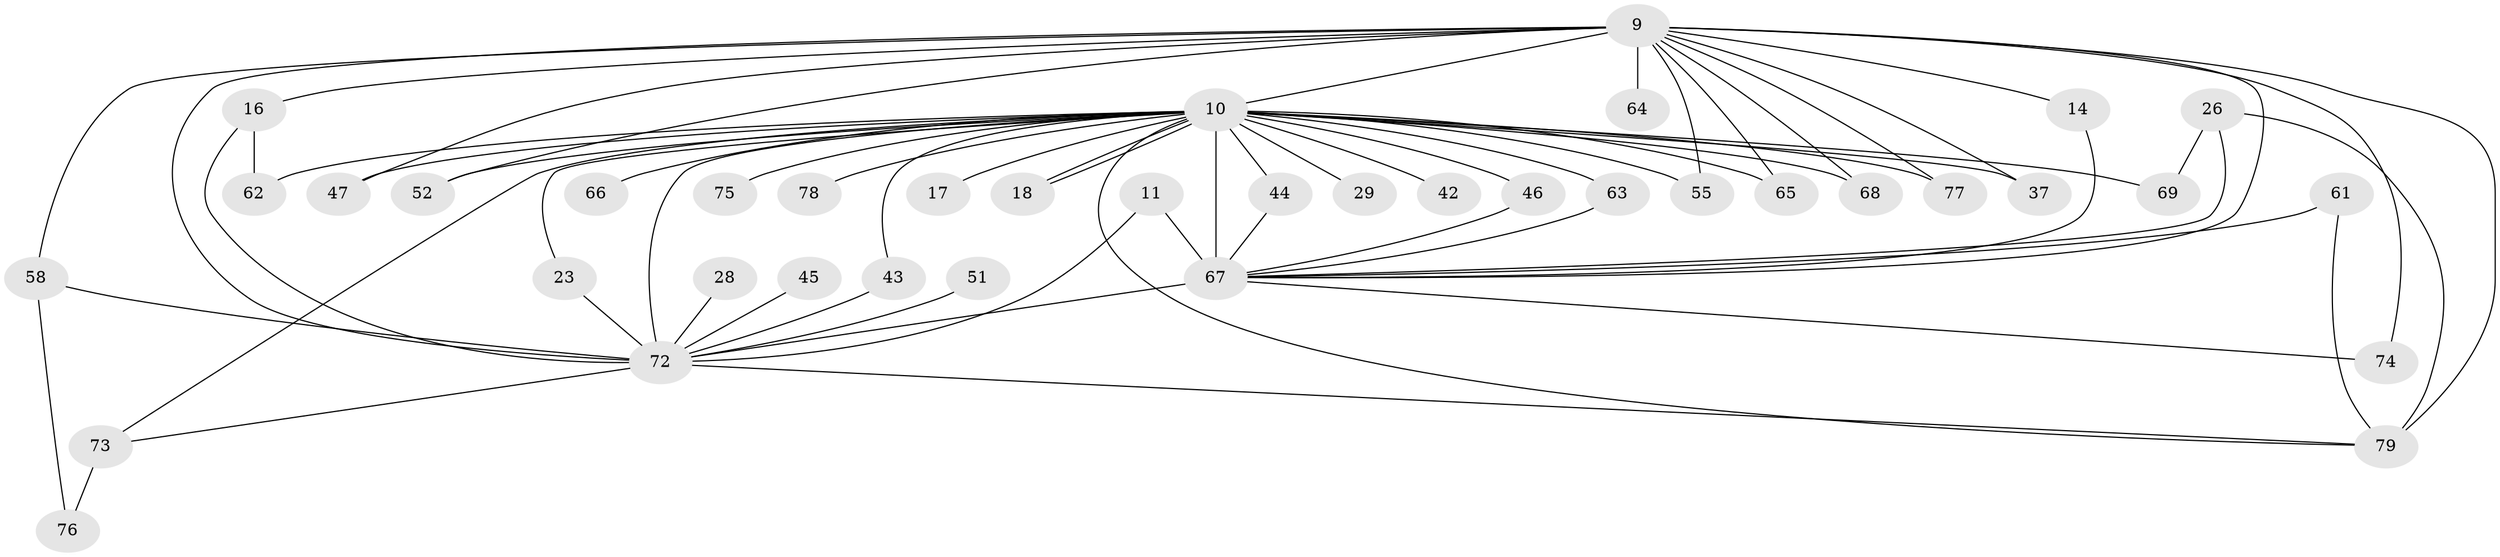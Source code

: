 // original degree distribution, {23: 0.012658227848101266, 18: 0.02531645569620253, 26: 0.012658227848101266, 16: 0.02531645569620253, 13: 0.012658227848101266, 19: 0.012658227848101266, 20: 0.012658227848101266, 24: 0.012658227848101266, 2: 0.5822784810126582, 5: 0.02531645569620253, 4: 0.10126582278481013, 3: 0.16455696202531644}
// Generated by graph-tools (version 1.1) at 2025/46/03/09/25 04:46:03]
// undirected, 39 vertices, 67 edges
graph export_dot {
graph [start="1"]
  node [color=gray90,style=filled];
  9 [super="+1"];
  10 [super="+3+7"];
  11;
  14;
  16;
  17;
  18;
  23;
  26;
  28;
  29;
  37;
  42;
  43;
  44;
  45;
  46;
  47;
  51;
  52 [super="+38"];
  55 [super="+41"];
  58 [super="+36"];
  61;
  62 [super="+48"];
  63;
  64;
  65;
  66 [super="+60"];
  67 [super="+6+15"];
  68 [super="+39"];
  69 [super="+34+57"];
  72 [super="+59+54"];
  73 [super="+25+50"];
  74;
  75;
  76;
  77;
  78;
  79 [super="+49+71+70"];
  9 -- 10 [weight=8];
  9 -- 47;
  9 -- 52;
  9 -- 64 [weight=2];
  9 -- 74;
  9 -- 65;
  9 -- 77;
  9 -- 14;
  9 -- 16;
  9 -- 37;
  9 -- 58 [weight=2];
  9 -- 79 [weight=5];
  9 -- 68 [weight=3];
  9 -- 55 [weight=3];
  9 -- 67 [weight=4];
  9 -- 72 [weight=6];
  10 -- 18;
  10 -- 18;
  10 -- 43;
  10 -- 46;
  10 -- 63;
  10 -- 66 [weight=3];
  10 -- 67 [weight=10];
  10 -- 77;
  10 -- 65;
  10 -- 69 [weight=5];
  10 -- 75;
  10 -- 17 [weight=2];
  10 -- 23;
  10 -- 29 [weight=2];
  10 -- 42;
  10 -- 44;
  10 -- 47;
  10 -- 62 [weight=2];
  10 -- 68 [weight=2];
  10 -- 73 [weight=2];
  10 -- 78;
  10 -- 37;
  10 -- 55 [weight=2];
  10 -- 52;
  10 -- 79 [weight=3];
  10 -- 72 [weight=12];
  11 -- 67;
  11 -- 72;
  14 -- 67;
  16 -- 62;
  16 -- 72;
  23 -- 72;
  26 -- 79;
  26 -- 67 [weight=2];
  26 -- 69;
  28 -- 72 [weight=2];
  43 -- 72;
  44 -- 67;
  45 -- 72 [weight=2];
  46 -- 67;
  51 -- 72;
  58 -- 76;
  58 -- 72 [weight=2];
  61 -- 79;
  61 -- 67;
  63 -- 67;
  67 -- 74;
  67 -- 72 [weight=4];
  72 -- 73 [weight=2];
  72 -- 79 [weight=2];
  73 -- 76;
}
